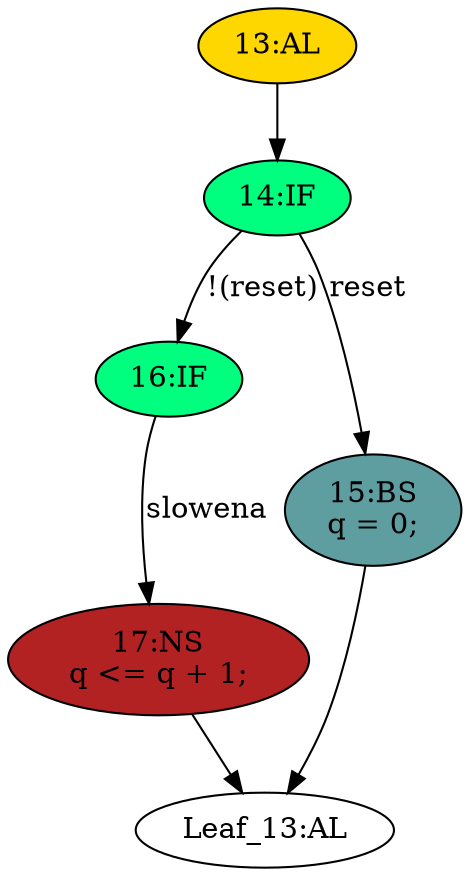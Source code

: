 strict digraph "" {
	node [label="\N"];
	"16:IF"	[ast="<pyverilog.vparser.ast.IfStatement object at 0x7f36aadd8d90>",
		fillcolor=springgreen,
		label="16:IF",
		statements="[]",
		style=filled,
		typ=IfStatement];
	"17:NS"	[ast="<pyverilog.vparser.ast.NonblockingSubstitution object at 0x7f36aadd8f10>",
		fillcolor=firebrick,
		label="17:NS
q <= q + 1;",
		statements="[<pyverilog.vparser.ast.NonblockingSubstitution object at 0x7f36aadd8f10>]",
		style=filled,
		typ=NonblockingSubstitution];
	"16:IF" -> "17:NS"	[cond="['slowena']",
		label=slowena,
		lineno=16];
	"13:AL"	[ast="<pyverilog.vparser.ast.Always object at 0x7f36aadc6190>",
		clk_sens=True,
		fillcolor=gold,
		label="13:AL",
		sens="['clk']",
		statements="[]",
		style=filled,
		typ=Always,
		use_var="['reset', 'q', 'slowena']"];
	"14:IF"	[ast="<pyverilog.vparser.ast.IfStatement object at 0x7f36aadc6290>",
		fillcolor=springgreen,
		label="14:IF",
		statements="[]",
		style=filled,
		typ=IfStatement];
	"13:AL" -> "14:IF"	[cond="[]",
		lineno=None];
	"Leaf_13:AL"	[def_var="['q']",
		label="Leaf_13:AL"];
	"17:NS" -> "Leaf_13:AL"	[cond="[]",
		lineno=None];
	"14:IF" -> "16:IF"	[cond="['reset']",
		label="!(reset)",
		lineno=14];
	"15:BS"	[ast="<pyverilog.vparser.ast.BlockingSubstitution object at 0x7f36aadc62d0>",
		fillcolor=cadetblue,
		label="15:BS
q = 0;",
		statements="[<pyverilog.vparser.ast.BlockingSubstitution object at 0x7f36aadc62d0>]",
		style=filled,
		typ=BlockingSubstitution];
	"14:IF" -> "15:BS"	[cond="['reset']",
		label=reset,
		lineno=14];
	"15:BS" -> "Leaf_13:AL"	[cond="[]",
		lineno=None];
}
